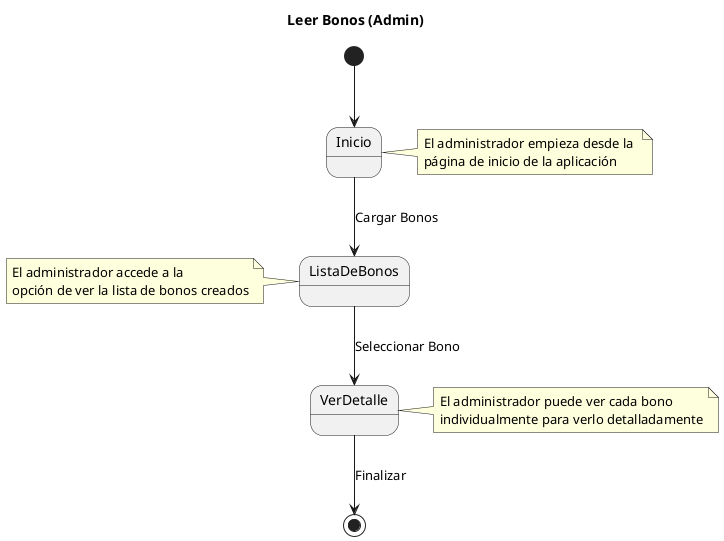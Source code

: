 @startuml
title Leer Bonos (Admin)

[*] --> Inicio
Inicio --> ListaDeBonos : Cargar Bonos
note right of Inicio
El administrador empieza desde la 
página de inicio de la aplicación
end note

ListaDeBonos --> VerDetalle : Seleccionar Bono
note left of ListaDeBonos 
El administrador accede a la 
opción de ver la lista de bonos creados
end note


VerDetalle --> [*] : Finalizar
note right of VerDetalle 
El administrador puede ver cada bono
individualmente para verlo detalladamente
end note

@enduml
